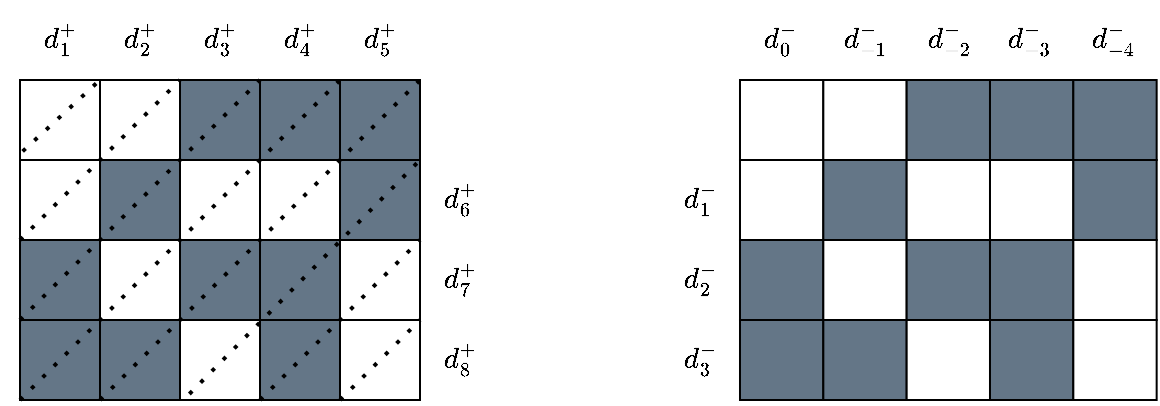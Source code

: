 <mxfile version="23.1.2" type="device">
  <diagram id="IeIk89UAV4FXAM-kmG9R" name="Page-1">
    <mxGraphModel dx="1020" dy="469" grid="1" gridSize="10" guides="1" tooltips="1" connect="1" arrows="1" fold="1" page="1" pageScale="1" pageWidth="827" pageHeight="1169" math="1" shadow="0">
      <root>
        <mxCell id="0" />
        <mxCell id="1" parent="0" />
        <mxCell id="Iqcuw4HUmVIINinJ4aH5-1" value="" style="rounded=0;whiteSpace=wrap;html=1;container=0;" parent="1" vertex="1">
          <mxGeometry x="80" y="80" width="40" height="40" as="geometry" />
        </mxCell>
        <mxCell id="Iqcuw4HUmVIINinJ4aH5-2" value="" style="rounded=0;whiteSpace=wrap;html=1;container=0;" parent="1" vertex="1">
          <mxGeometry x="120" y="80" width="40" height="40" as="geometry" />
        </mxCell>
        <mxCell id="Iqcuw4HUmVIINinJ4aH5-3" value="" style="rounded=0;whiteSpace=wrap;html=1;fillColor=#647687;fontColor=#ffffff;container=0;" parent="1" vertex="1">
          <mxGeometry x="160" y="80" width="40" height="40" as="geometry" />
        </mxCell>
        <mxCell id="Iqcuw4HUmVIINinJ4aH5-4" value="" style="rounded=0;whiteSpace=wrap;html=1;fillColor=#647687;fontColor=#ffffff;container=0;" parent="1" vertex="1">
          <mxGeometry x="200" y="80" width="40" height="40" as="geometry" />
        </mxCell>
        <mxCell id="Iqcuw4HUmVIINinJ4aH5-5" value="" style="rounded=0;whiteSpace=wrap;html=1;fillColor=#647687;fontColor=#ffffff;container=0;" parent="1" vertex="1">
          <mxGeometry x="240" y="80" width="40" height="40" as="geometry" />
        </mxCell>
        <mxCell id="Iqcuw4HUmVIINinJ4aH5-8" value="" style="rounded=0;whiteSpace=wrap;html=1;container=0;" parent="1" vertex="1">
          <mxGeometry x="80" y="120" width="40" height="40" as="geometry" />
        </mxCell>
        <mxCell id="Iqcuw4HUmVIINinJ4aH5-9" value="" style="rounded=0;whiteSpace=wrap;html=1;fillColor=#647687;fontColor=#ffffff;container=0;" parent="1" vertex="1">
          <mxGeometry x="120" y="120" width="40" height="40" as="geometry" />
        </mxCell>
        <mxCell id="Iqcuw4HUmVIINinJ4aH5-10" value="" style="rounded=0;whiteSpace=wrap;html=1;container=0;" parent="1" vertex="1">
          <mxGeometry x="160" y="120" width="40" height="40" as="geometry" />
        </mxCell>
        <mxCell id="Iqcuw4HUmVIINinJ4aH5-11" value="" style="rounded=0;whiteSpace=wrap;html=1;container=0;" parent="1" vertex="1">
          <mxGeometry x="200" y="120" width="40" height="40" as="geometry" />
        </mxCell>
        <mxCell id="Iqcuw4HUmVIINinJ4aH5-12" value="" style="rounded=0;whiteSpace=wrap;html=1;fillColor=#647687;fontColor=#ffffff;container=0;" parent="1" vertex="1">
          <mxGeometry x="240" y="120" width="40" height="40" as="geometry" />
        </mxCell>
        <mxCell id="Iqcuw4HUmVIINinJ4aH5-13" value="" style="rounded=0;whiteSpace=wrap;html=1;fillColor=#647687;fontColor=#ffffff;container=0;" parent="1" vertex="1">
          <mxGeometry x="80" y="160" width="40" height="40" as="geometry" />
        </mxCell>
        <mxCell id="Iqcuw4HUmVIINinJ4aH5-14" value="" style="rounded=0;whiteSpace=wrap;html=1;container=0;" parent="1" vertex="1">
          <mxGeometry x="120" y="160" width="40" height="40" as="geometry" />
        </mxCell>
        <mxCell id="Iqcuw4HUmVIINinJ4aH5-15" value="" style="rounded=0;whiteSpace=wrap;html=1;fillColor=#647687;fontColor=#ffffff;container=0;" parent="1" vertex="1">
          <mxGeometry x="160" y="160" width="40" height="40" as="geometry" />
        </mxCell>
        <mxCell id="Iqcuw4HUmVIINinJ4aH5-16" value="" style="rounded=0;whiteSpace=wrap;html=1;fillColor=#647687;fontColor=#ffffff;container=0;" parent="1" vertex="1">
          <mxGeometry x="200" y="160" width="40" height="40" as="geometry" />
        </mxCell>
        <mxCell id="Iqcuw4HUmVIINinJ4aH5-17" value="" style="rounded=0;whiteSpace=wrap;html=1;container=0;" parent="1" vertex="1">
          <mxGeometry x="240" y="160" width="40" height="40" as="geometry" />
        </mxCell>
        <mxCell id="Iqcuw4HUmVIINinJ4aH5-18" value="" style="rounded=0;whiteSpace=wrap;html=1;fillColor=#647687;fontColor=#ffffff;container=0;" parent="1" vertex="1">
          <mxGeometry x="80" y="200" width="40" height="40" as="geometry" />
        </mxCell>
        <mxCell id="Iqcuw4HUmVIINinJ4aH5-19" value="" style="rounded=0;whiteSpace=wrap;html=1;fillColor=#647687;fontColor=#ffffff;container=0;" parent="1" vertex="1">
          <mxGeometry x="120" y="200" width="40" height="40" as="geometry" />
        </mxCell>
        <mxCell id="Iqcuw4HUmVIINinJ4aH5-20" value="" style="rounded=0;whiteSpace=wrap;html=1;container=0;" parent="1" vertex="1">
          <mxGeometry x="160" y="200" width="40" height="40" as="geometry" />
        </mxCell>
        <mxCell id="Iqcuw4HUmVIINinJ4aH5-21" value="" style="rounded=0;whiteSpace=wrap;html=1;fillColor=#647687;fontColor=#ffffff;container=0;" parent="1" vertex="1">
          <mxGeometry x="200" y="200" width="40" height="40" as="geometry" />
        </mxCell>
        <mxCell id="Iqcuw4HUmVIINinJ4aH5-22" value="" style="rounded=0;whiteSpace=wrap;html=1;container=0;" parent="1" vertex="1">
          <mxGeometry x="240" y="200" width="40" height="40" as="geometry" />
        </mxCell>
        <mxCell id="Iqcuw4HUmVIINinJ4aH5-24" value="$$d^+_1$$" style="text;html=1;strokeColor=none;fillColor=none;align=center;verticalAlign=middle;whiteSpace=wrap;rounded=0;container=0;" parent="1" vertex="1">
          <mxGeometry x="80" y="40" width="40" height="40" as="geometry" />
        </mxCell>
        <mxCell id="Iqcuw4HUmVIINinJ4aH5-25" value="$$d^+_2$$" style="text;html=1;strokeColor=none;fillColor=none;align=center;verticalAlign=middle;whiteSpace=wrap;rounded=0;container=0;" parent="1" vertex="1">
          <mxGeometry x="120" y="40" width="40" height="40" as="geometry" />
        </mxCell>
        <mxCell id="Iqcuw4HUmVIINinJ4aH5-26" value="$$d^+_3$$" style="text;html=1;strokeColor=none;fillColor=none;align=center;verticalAlign=middle;whiteSpace=wrap;rounded=0;container=0;" parent="1" vertex="1">
          <mxGeometry x="160" y="40" width="40" height="40" as="geometry" />
        </mxCell>
        <mxCell id="Iqcuw4HUmVIINinJ4aH5-27" value="$$d^+&lt;br&gt;_4$$" style="text;html=1;strokeColor=none;fillColor=none;align=center;verticalAlign=middle;whiteSpace=wrap;rounded=0;container=0;" parent="1" vertex="1">
          <mxGeometry x="200" y="40" width="40" height="40" as="geometry" />
        </mxCell>
        <mxCell id="4ZEgx2be2nUb7EtOW1EJ-91" value="$$d^+&lt;br&gt;_6$$" style="text;html=1;strokeColor=none;fillColor=none;align=center;verticalAlign=middle;whiteSpace=wrap;rounded=0;container=0;" vertex="1" parent="1">
          <mxGeometry x="280" y="120" width="40" height="40" as="geometry" />
        </mxCell>
        <mxCell id="4ZEgx2be2nUb7EtOW1EJ-92" value="$$d^+&lt;br&gt;_7$$" style="text;html=1;strokeColor=none;fillColor=none;align=center;verticalAlign=middle;whiteSpace=wrap;rounded=0;container=0;" vertex="1" parent="1">
          <mxGeometry x="280" y="160" width="40" height="40" as="geometry" />
        </mxCell>
        <mxCell id="4ZEgx2be2nUb7EtOW1EJ-93" value="$$d^+&lt;br&gt;_5$$" style="text;html=1;strokeColor=none;fillColor=none;align=center;verticalAlign=middle;whiteSpace=wrap;rounded=0;container=0;" vertex="1" parent="1">
          <mxGeometry x="240" y="40" width="40" height="40" as="geometry" />
        </mxCell>
        <mxCell id="4ZEgx2be2nUb7EtOW1EJ-94" value="$$d^+&lt;br&gt;_8$$" style="text;html=1;strokeColor=none;fillColor=none;align=center;verticalAlign=middle;whiteSpace=wrap;rounded=0;container=0;" vertex="1" parent="1">
          <mxGeometry x="280" y="200" width="40" height="40" as="geometry" />
        </mxCell>
        <mxCell id="4ZEgx2be2nUb7EtOW1EJ-109" value="" style="group" vertex="1" connectable="0" parent="1">
          <mxGeometry x="400" y="40" width="248.33" height="200" as="geometry" />
        </mxCell>
        <mxCell id="4ZEgx2be2nUb7EtOW1EJ-66" value="" style="rounded=0;whiteSpace=wrap;html=1;container=0;" vertex="1" parent="4ZEgx2be2nUb7EtOW1EJ-109">
          <mxGeometry x="39.997" y="40" width="41.667" height="40" as="geometry" />
        </mxCell>
        <mxCell id="4ZEgx2be2nUb7EtOW1EJ-67" value="" style="rounded=0;whiteSpace=wrap;html=1;container=0;" vertex="1" parent="4ZEgx2be2nUb7EtOW1EJ-109">
          <mxGeometry x="81.663" y="40" width="41.667" height="40" as="geometry" />
        </mxCell>
        <mxCell id="4ZEgx2be2nUb7EtOW1EJ-68" value="" style="rounded=0;whiteSpace=wrap;html=1;fillColor=#647687;fontColor=#ffffff;container=0;" vertex="1" parent="4ZEgx2be2nUb7EtOW1EJ-109">
          <mxGeometry x="123.33" y="40" width="41.667" height="40" as="geometry" />
        </mxCell>
        <mxCell id="4ZEgx2be2nUb7EtOW1EJ-69" value="" style="rounded=0;whiteSpace=wrap;html=1;fillColor=#647687;fontColor=#ffffff;container=0;" vertex="1" parent="4ZEgx2be2nUb7EtOW1EJ-109">
          <mxGeometry x="164.997" y="40" width="41.667" height="40" as="geometry" />
        </mxCell>
        <mxCell id="4ZEgx2be2nUb7EtOW1EJ-70" value="" style="rounded=0;whiteSpace=wrap;html=1;fillColor=#647687;fontColor=#ffffff;container=0;" vertex="1" parent="4ZEgx2be2nUb7EtOW1EJ-109">
          <mxGeometry x="206.663" y="40" width="41.667" height="40" as="geometry" />
        </mxCell>
        <mxCell id="4ZEgx2be2nUb7EtOW1EJ-71" value="" style="rounded=0;whiteSpace=wrap;html=1;container=0;" vertex="1" parent="4ZEgx2be2nUb7EtOW1EJ-109">
          <mxGeometry x="39.997" y="80" width="41.667" height="40" as="geometry" />
        </mxCell>
        <mxCell id="4ZEgx2be2nUb7EtOW1EJ-72" value="" style="rounded=0;whiteSpace=wrap;html=1;fillColor=#647687;fontColor=#ffffff;container=0;" vertex="1" parent="4ZEgx2be2nUb7EtOW1EJ-109">
          <mxGeometry x="81.663" y="80" width="41.667" height="40" as="geometry" />
        </mxCell>
        <mxCell id="4ZEgx2be2nUb7EtOW1EJ-73" value="" style="rounded=0;whiteSpace=wrap;html=1;container=0;" vertex="1" parent="4ZEgx2be2nUb7EtOW1EJ-109">
          <mxGeometry x="123.33" y="80" width="41.667" height="40" as="geometry" />
        </mxCell>
        <mxCell id="4ZEgx2be2nUb7EtOW1EJ-74" value="" style="rounded=0;whiteSpace=wrap;html=1;container=0;" vertex="1" parent="4ZEgx2be2nUb7EtOW1EJ-109">
          <mxGeometry x="164.997" y="80" width="41.667" height="40" as="geometry" />
        </mxCell>
        <mxCell id="4ZEgx2be2nUb7EtOW1EJ-75" value="" style="rounded=0;whiteSpace=wrap;html=1;fillColor=#647687;fontColor=#ffffff;container=0;" vertex="1" parent="4ZEgx2be2nUb7EtOW1EJ-109">
          <mxGeometry x="206.663" y="80" width="41.667" height="40" as="geometry" />
        </mxCell>
        <mxCell id="4ZEgx2be2nUb7EtOW1EJ-76" value="" style="rounded=0;whiteSpace=wrap;html=1;fillColor=#647687;fontColor=#ffffff;container=0;" vertex="1" parent="4ZEgx2be2nUb7EtOW1EJ-109">
          <mxGeometry x="39.997" y="120" width="41.667" height="40" as="geometry" />
        </mxCell>
        <mxCell id="4ZEgx2be2nUb7EtOW1EJ-77" value="" style="rounded=0;whiteSpace=wrap;html=1;container=0;" vertex="1" parent="4ZEgx2be2nUb7EtOW1EJ-109">
          <mxGeometry x="81.663" y="120" width="41.667" height="40" as="geometry" />
        </mxCell>
        <mxCell id="4ZEgx2be2nUb7EtOW1EJ-78" value="" style="rounded=0;whiteSpace=wrap;html=1;fillColor=#647687;fontColor=#ffffff;container=0;" vertex="1" parent="4ZEgx2be2nUb7EtOW1EJ-109">
          <mxGeometry x="123.33" y="120" width="41.667" height="40" as="geometry" />
        </mxCell>
        <mxCell id="4ZEgx2be2nUb7EtOW1EJ-79" value="" style="rounded=0;whiteSpace=wrap;html=1;fillColor=#647687;fontColor=#ffffff;container=0;" vertex="1" parent="4ZEgx2be2nUb7EtOW1EJ-109">
          <mxGeometry x="164.997" y="120" width="41.667" height="40" as="geometry" />
        </mxCell>
        <mxCell id="4ZEgx2be2nUb7EtOW1EJ-80" value="" style="rounded=0;whiteSpace=wrap;html=1;container=0;" vertex="1" parent="4ZEgx2be2nUb7EtOW1EJ-109">
          <mxGeometry x="206.663" y="120" width="41.667" height="40" as="geometry" />
        </mxCell>
        <mxCell id="4ZEgx2be2nUb7EtOW1EJ-81" value="" style="rounded=0;whiteSpace=wrap;html=1;fillColor=#647687;fontColor=#ffffff;container=0;" vertex="1" parent="4ZEgx2be2nUb7EtOW1EJ-109">
          <mxGeometry x="39.997" y="160" width="41.667" height="40" as="geometry" />
        </mxCell>
        <mxCell id="4ZEgx2be2nUb7EtOW1EJ-82" value="" style="rounded=0;whiteSpace=wrap;html=1;fillColor=#647687;fontColor=#ffffff;container=0;" vertex="1" parent="4ZEgx2be2nUb7EtOW1EJ-109">
          <mxGeometry x="81.663" y="160" width="41.667" height="40" as="geometry" />
        </mxCell>
        <mxCell id="4ZEgx2be2nUb7EtOW1EJ-83" value="" style="rounded=0;whiteSpace=wrap;html=1;container=0;" vertex="1" parent="4ZEgx2be2nUb7EtOW1EJ-109">
          <mxGeometry x="123.33" y="160" width="41.667" height="40" as="geometry" />
        </mxCell>
        <mxCell id="4ZEgx2be2nUb7EtOW1EJ-84" value="" style="rounded=0;whiteSpace=wrap;html=1;fillColor=#647687;fontColor=#ffffff;container=0;" vertex="1" parent="4ZEgx2be2nUb7EtOW1EJ-109">
          <mxGeometry x="164.997" y="160" width="41.667" height="40" as="geometry" />
        </mxCell>
        <mxCell id="4ZEgx2be2nUb7EtOW1EJ-85" value="" style="rounded=0;whiteSpace=wrap;html=1;container=0;" vertex="1" parent="4ZEgx2be2nUb7EtOW1EJ-109">
          <mxGeometry x="206.663" y="160" width="41.667" height="40" as="geometry" />
        </mxCell>
        <mxCell id="4ZEgx2be2nUb7EtOW1EJ-97" value="$$d^-_0$$" style="text;html=1;strokeColor=none;fillColor=none;align=center;verticalAlign=middle;whiteSpace=wrap;rounded=0;container=0;" vertex="1" parent="4ZEgx2be2nUb7EtOW1EJ-109">
          <mxGeometry x="40.0" width="40" height="40" as="geometry" />
        </mxCell>
        <mxCell id="4ZEgx2be2nUb7EtOW1EJ-98" value="$$d^-_{-1}$$" style="text;html=1;strokeColor=none;fillColor=none;align=center;verticalAlign=middle;whiteSpace=wrap;rounded=0;container=0;" vertex="1" parent="4ZEgx2be2nUb7EtOW1EJ-109">
          <mxGeometry x="83.33" width="40" height="40" as="geometry" />
        </mxCell>
        <mxCell id="4ZEgx2be2nUb7EtOW1EJ-101" value="$$d^-_{-2}$$" style="text;html=1;strokeColor=none;fillColor=none;align=center;verticalAlign=middle;whiteSpace=wrap;rounded=0;container=0;" vertex="1" parent="4ZEgx2be2nUb7EtOW1EJ-109">
          <mxGeometry x="125.0" width="40" height="40" as="geometry" />
        </mxCell>
        <mxCell id="4ZEgx2be2nUb7EtOW1EJ-102" value="$$d^-_{-3}$$" style="text;html=1;strokeColor=none;fillColor=none;align=center;verticalAlign=middle;whiteSpace=wrap;rounded=0;container=0;" vertex="1" parent="4ZEgx2be2nUb7EtOW1EJ-109">
          <mxGeometry x="165.0" width="40" height="40" as="geometry" />
        </mxCell>
        <mxCell id="4ZEgx2be2nUb7EtOW1EJ-103" value="$$d^-_{-4}$$" style="text;html=1;strokeColor=none;fillColor=none;align=center;verticalAlign=middle;whiteSpace=wrap;rounded=0;container=0;" vertex="1" parent="4ZEgx2be2nUb7EtOW1EJ-109">
          <mxGeometry x="206.66" width="40" height="40" as="geometry" />
        </mxCell>
        <mxCell id="4ZEgx2be2nUb7EtOW1EJ-105" value="$$d^-_{1}$$" style="text;html=1;strokeColor=none;fillColor=none;align=center;verticalAlign=middle;whiteSpace=wrap;rounded=0;container=0;" vertex="1" parent="4ZEgx2be2nUb7EtOW1EJ-109">
          <mxGeometry y="80" width="40" height="40" as="geometry" />
        </mxCell>
        <mxCell id="4ZEgx2be2nUb7EtOW1EJ-106" value="$$d^-_{2}$$" style="text;html=1;strokeColor=none;fillColor=none;align=center;verticalAlign=middle;whiteSpace=wrap;rounded=0;container=0;" vertex="1" parent="4ZEgx2be2nUb7EtOW1EJ-109">
          <mxGeometry y="120" width="40" height="40" as="geometry" />
        </mxCell>
        <mxCell id="4ZEgx2be2nUb7EtOW1EJ-107" value="$$d^-_{3}$$" style="text;html=1;strokeColor=none;fillColor=none;align=center;verticalAlign=middle;whiteSpace=wrap;rounded=0;container=0;" vertex="1" parent="4ZEgx2be2nUb7EtOW1EJ-109">
          <mxGeometry y="160" width="40" height="40" as="geometry" />
        </mxCell>
        <mxCell id="4ZEgx2be2nUb7EtOW1EJ-110" value="" style="endArrow=none;dashed=1;html=1;dashPattern=1 3;strokeWidth=2;rounded=0;entryX=0;entryY=1;entryDx=0;entryDy=0;exitX=0;exitY=1;exitDx=0;exitDy=0;" edge="1" parent="1" source="Iqcuw4HUmVIINinJ4aH5-8" target="Iqcuw4HUmVIINinJ4aH5-26">
          <mxGeometry width="50" height="50" relative="1" as="geometry">
            <mxPoint x="90" y="150" as="sourcePoint" />
            <mxPoint x="140" y="100" as="targetPoint" />
          </mxGeometry>
        </mxCell>
        <mxCell id="4ZEgx2be2nUb7EtOW1EJ-115" value="" style="endArrow=none;dashed=1;html=1;dashPattern=1 3;strokeWidth=2;rounded=0;entryX=1;entryY=0;entryDx=0;entryDy=0;exitX=0;exitY=1;exitDx=0;exitDy=0;" edge="1" parent="1" source="Iqcuw4HUmVIINinJ4aH5-18" target="Iqcuw4HUmVIINinJ4aH5-4">
          <mxGeometry width="50" height="50" relative="1" as="geometry">
            <mxPoint x="120" y="200" as="sourcePoint" />
            <mxPoint x="170" y="150" as="targetPoint" />
            <Array as="points" />
          </mxGeometry>
        </mxCell>
        <mxCell id="4ZEgx2be2nUb7EtOW1EJ-117" value="" style="endArrow=none;dashed=1;html=1;dashPattern=1 3;strokeWidth=2;rounded=0;exitX=0.033;exitY=-0.108;exitDx=0;exitDy=0;exitPerimeter=0;entryX=0;entryY=1;entryDx=0;entryDy=0;" edge="1" parent="1" source="Iqcuw4HUmVIINinJ4aH5-8" target="Iqcuw4HUmVIINinJ4aH5-25">
          <mxGeometry width="50" height="50" relative="1" as="geometry">
            <mxPoint x="50" y="120" as="sourcePoint" />
            <mxPoint x="100" y="70" as="targetPoint" />
            <Array as="points" />
          </mxGeometry>
        </mxCell>
        <mxCell id="4ZEgx2be2nUb7EtOW1EJ-118" value="" style="endArrow=none;dashed=1;html=1;dashPattern=1 3;strokeWidth=2;rounded=0;exitX=0;exitY=1;exitDx=0;exitDy=0;entryX=1;entryY=0;entryDx=0;entryDy=0;" edge="1" parent="1" source="Iqcuw4HUmVIINinJ4aH5-22" target="Iqcuw4HUmVIINinJ4aH5-22">
          <mxGeometry width="50" height="50" relative="1" as="geometry">
            <mxPoint x="340" y="260" as="sourcePoint" />
            <mxPoint x="390" y="210" as="targetPoint" />
            <Array as="points" />
          </mxGeometry>
        </mxCell>
        <mxCell id="4ZEgx2be2nUb7EtOW1EJ-120" value="" style="endArrow=none;dashed=1;html=1;dashPattern=1 3;strokeWidth=2;rounded=0;exitX=0;exitY=0;exitDx=0;exitDy=0;entryX=0;entryY=1;entryDx=0;entryDy=0;" edge="1" parent="1" source="Iqcuw4HUmVIINinJ4aH5-18" target="Iqcuw4HUmVIINinJ4aH5-27">
          <mxGeometry width="50" height="50" relative="1" as="geometry">
            <mxPoint x="90" y="250" as="sourcePoint" />
            <mxPoint x="190" y="80" as="targetPoint" />
            <Array as="points">
              <mxPoint x="130" y="150" />
            </Array>
          </mxGeometry>
        </mxCell>
        <mxCell id="4ZEgx2be2nUb7EtOW1EJ-121" value="" style="endArrow=none;dashed=1;html=1;dashPattern=1 3;strokeWidth=2;rounded=0;exitX=0;exitY=1;exitDx=0;exitDy=0;entryX=1;entryY=1;entryDx=0;entryDy=0;" edge="1" parent="1" source="Iqcuw4HUmVIINinJ4aH5-19" target="4ZEgx2be2nUb7EtOW1EJ-93">
          <mxGeometry width="50" height="50" relative="1" as="geometry">
            <mxPoint x="90" y="210" as="sourcePoint" />
            <mxPoint x="210" y="90" as="targetPoint" />
            <Array as="points" />
          </mxGeometry>
        </mxCell>
        <mxCell id="4ZEgx2be2nUb7EtOW1EJ-122" value="" style="endArrow=none;dashed=1;html=1;dashPattern=1 3;strokeWidth=2;rounded=0;exitX=1.117;exitY=0.925;exitDx=0;exitDy=0;entryX=0;entryY=0;entryDx=0;entryDy=0;exitPerimeter=0;" edge="1" parent="1" source="Iqcuw4HUmVIINinJ4aH5-19" target="4ZEgx2be2nUb7EtOW1EJ-91">
          <mxGeometry width="50" height="50" relative="1" as="geometry">
            <mxPoint x="130" y="250" as="sourcePoint" />
            <mxPoint x="290" y="90" as="targetPoint" />
            <Array as="points" />
          </mxGeometry>
        </mxCell>
        <mxCell id="4ZEgx2be2nUb7EtOW1EJ-123" value="" style="endArrow=none;dashed=1;html=1;dashPattern=1 3;strokeWidth=2;rounded=0;exitX=0;exitY=1;exitDx=0;exitDy=0;entryX=0;entryY=0;entryDx=0;entryDy=0;" edge="1" parent="1" source="Iqcuw4HUmVIINinJ4aH5-21" target="4ZEgx2be2nUb7EtOW1EJ-92">
          <mxGeometry width="50" height="50" relative="1" as="geometry">
            <mxPoint x="175" y="247" as="sourcePoint" />
            <mxPoint x="290" y="130" as="targetPoint" />
            <Array as="points" />
          </mxGeometry>
        </mxCell>
      </root>
    </mxGraphModel>
  </diagram>
</mxfile>

